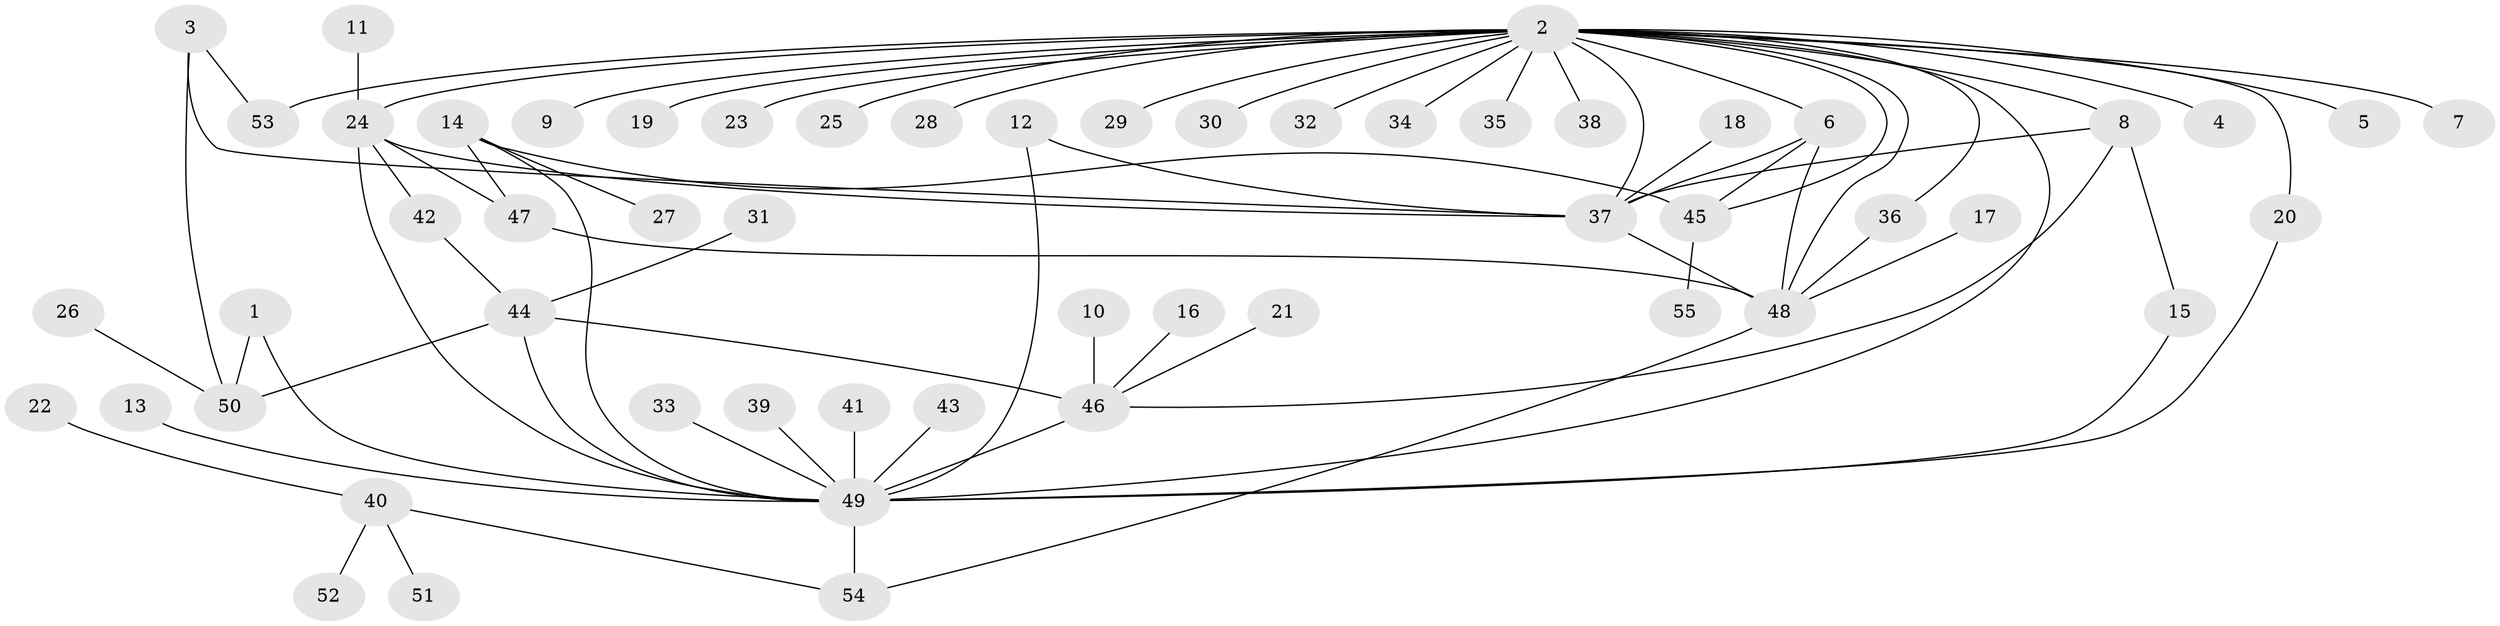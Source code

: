 // original degree distribution, {3: 0.13333333333333333, 27: 0.009523809523809525, 17: 0.009523809523809525, 2: 0.20952380952380953, 8: 0.009523809523809525, 4: 0.06666666666666667, 5: 0.0380952380952381, 9: 0.009523809523809525, 1: 0.49523809523809526, 6: 0.009523809523809525, 7: 0.009523809523809525}
// Generated by graph-tools (version 1.1) at 2025/25/03/09/25 03:25:56]
// undirected, 55 vertices, 75 edges
graph export_dot {
graph [start="1"]
  node [color=gray90,style=filled];
  1;
  2;
  3;
  4;
  5;
  6;
  7;
  8;
  9;
  10;
  11;
  12;
  13;
  14;
  15;
  16;
  17;
  18;
  19;
  20;
  21;
  22;
  23;
  24;
  25;
  26;
  27;
  28;
  29;
  30;
  31;
  32;
  33;
  34;
  35;
  36;
  37;
  38;
  39;
  40;
  41;
  42;
  43;
  44;
  45;
  46;
  47;
  48;
  49;
  50;
  51;
  52;
  53;
  54;
  55;
  1 -- 49 [weight=1.0];
  1 -- 50 [weight=1.0];
  2 -- 4 [weight=1.0];
  2 -- 5 [weight=1.0];
  2 -- 6 [weight=1.0];
  2 -- 7 [weight=1.0];
  2 -- 8 [weight=1.0];
  2 -- 9 [weight=1.0];
  2 -- 19 [weight=1.0];
  2 -- 20 [weight=1.0];
  2 -- 23 [weight=1.0];
  2 -- 24 [weight=1.0];
  2 -- 25 [weight=1.0];
  2 -- 28 [weight=1.0];
  2 -- 29 [weight=1.0];
  2 -- 30 [weight=1.0];
  2 -- 32 [weight=1.0];
  2 -- 34 [weight=1.0];
  2 -- 35 [weight=1.0];
  2 -- 36 [weight=1.0];
  2 -- 37 [weight=1.0];
  2 -- 38 [weight=1.0];
  2 -- 45 [weight=2.0];
  2 -- 48 [weight=1.0];
  2 -- 49 [weight=1.0];
  2 -- 53 [weight=2.0];
  3 -- 37 [weight=1.0];
  3 -- 50 [weight=1.0];
  3 -- 53 [weight=1.0];
  6 -- 37 [weight=1.0];
  6 -- 45 [weight=1.0];
  6 -- 48 [weight=1.0];
  8 -- 15 [weight=1.0];
  8 -- 37 [weight=1.0];
  8 -- 46 [weight=1.0];
  10 -- 46 [weight=1.0];
  11 -- 24 [weight=1.0];
  12 -- 37 [weight=1.0];
  12 -- 49 [weight=1.0];
  13 -- 49 [weight=1.0];
  14 -- 27 [weight=1.0];
  14 -- 45 [weight=1.0];
  14 -- 47 [weight=1.0];
  14 -- 49 [weight=1.0];
  15 -- 49 [weight=1.0];
  16 -- 46 [weight=1.0];
  17 -- 48 [weight=1.0];
  18 -- 37 [weight=1.0];
  20 -- 49 [weight=1.0];
  21 -- 46 [weight=1.0];
  22 -- 40 [weight=1.0];
  24 -- 37 [weight=1.0];
  24 -- 42 [weight=1.0];
  24 -- 47 [weight=1.0];
  24 -- 49 [weight=1.0];
  26 -- 50 [weight=1.0];
  31 -- 44 [weight=1.0];
  33 -- 49 [weight=1.0];
  36 -- 48 [weight=1.0];
  37 -- 48 [weight=1.0];
  39 -- 49 [weight=1.0];
  40 -- 51 [weight=1.0];
  40 -- 52 [weight=1.0];
  40 -- 54 [weight=1.0];
  41 -- 49 [weight=1.0];
  42 -- 44 [weight=1.0];
  43 -- 49 [weight=1.0];
  44 -- 46 [weight=1.0];
  44 -- 49 [weight=1.0];
  44 -- 50 [weight=1.0];
  45 -- 55 [weight=1.0];
  46 -- 49 [weight=2.0];
  47 -- 48 [weight=1.0];
  48 -- 54 [weight=1.0];
  49 -- 54 [weight=1.0];
}
